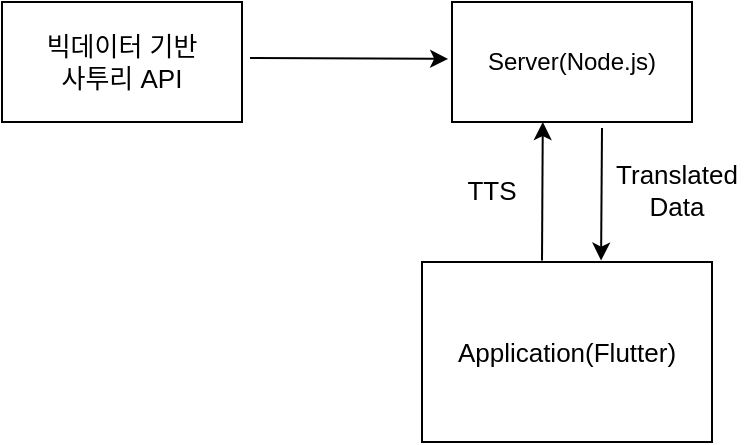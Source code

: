 <mxfile version="14.4.3" type="github">
  <diagram id="7IGtVgqkvwjcG1pffp4t" name="Page-1">
    <mxGraphModel dx="521" dy="497" grid="1" gridSize="10" guides="1" tooltips="1" connect="1" arrows="1" fold="1" page="1" pageScale="1" pageWidth="1169" pageHeight="827" math="0" shadow="0">
      <root>
        <mxCell id="0" />
        <mxCell id="1" parent="0" />
        <mxCell id="Kp8d5jk8vqucWb8TFG-c-1" value="Application(Flutter)" style="rounded=0;whiteSpace=wrap;html=1;horizontal=1;verticalAlign=middle;fontSize=13;" vertex="1" parent="1">
          <mxGeometry x="360" y="230" width="145" height="90" as="geometry" />
        </mxCell>
        <mxCell id="Kp8d5jk8vqucWb8TFG-c-2" value="Server(Node.js)" style="rounded=0;whiteSpace=wrap;html=1;" vertex="1" parent="1">
          <mxGeometry x="375" y="100" width="120" height="60" as="geometry" />
        </mxCell>
        <mxCell id="Kp8d5jk8vqucWb8TFG-c-3" value="" style="endArrow=classic;html=1;entryX=0.292;entryY=0.997;entryDx=0;entryDy=0;entryPerimeter=0;exitX=0.331;exitY=-0.014;exitDx=0;exitDy=0;exitPerimeter=0;" edge="1" parent="1">
          <mxGeometry width="50" height="50" relative="1" as="geometry">
            <mxPoint x="420" y="229.2" as="sourcePoint" />
            <mxPoint x="420.39" y="160" as="targetPoint" />
          </mxGeometry>
        </mxCell>
        <mxCell id="Kp8d5jk8vqucWb8TFG-c-6" value="빅데이터 기반&lt;br&gt;사투리 API" style="rounded=0;whiteSpace=wrap;html=1;fontSize=13;" vertex="1" parent="1">
          <mxGeometry x="150" y="100" width="120" height="60" as="geometry" />
        </mxCell>
        <mxCell id="Kp8d5jk8vqucWb8TFG-c-7" value="" style="endArrow=classic;html=1;fontSize=13;entryX=-0.016;entryY=0.374;entryDx=0;entryDy=0;entryPerimeter=0;" edge="1" parent="1">
          <mxGeometry width="50" height="50" relative="1" as="geometry">
            <mxPoint x="274" y="128" as="sourcePoint" />
            <mxPoint x="373.08" y="128.44" as="targetPoint" />
          </mxGeometry>
        </mxCell>
        <mxCell id="Kp8d5jk8vqucWb8TFG-c-8" value="TTS" style="text;html=1;strokeColor=none;fillColor=none;align=center;verticalAlign=middle;whiteSpace=wrap;rounded=0;fontSize=13;" vertex="1" parent="1">
          <mxGeometry x="375" y="184" width="40" height="20" as="geometry" />
        </mxCell>
        <mxCell id="Kp8d5jk8vqucWb8TFG-c-9" value="" style="endArrow=classic;html=1;fontSize=13;entryX=0.652;entryY=-0.008;entryDx=0;entryDy=0;entryPerimeter=0;" edge="1" parent="1">
          <mxGeometry width="50" height="50" relative="1" as="geometry">
            <mxPoint x="450" y="163" as="sourcePoint" />
            <mxPoint x="449.54" y="229.28" as="targetPoint" />
          </mxGeometry>
        </mxCell>
        <mxCell id="Kp8d5jk8vqucWb8TFG-c-10" value="Translated Data" style="text;html=1;strokeColor=none;fillColor=none;align=center;verticalAlign=middle;whiteSpace=wrap;rounded=0;fontSize=13;" vertex="1" parent="1">
          <mxGeometry x="455" y="179" width="65" height="30" as="geometry" />
        </mxCell>
      </root>
    </mxGraphModel>
  </diagram>
</mxfile>

